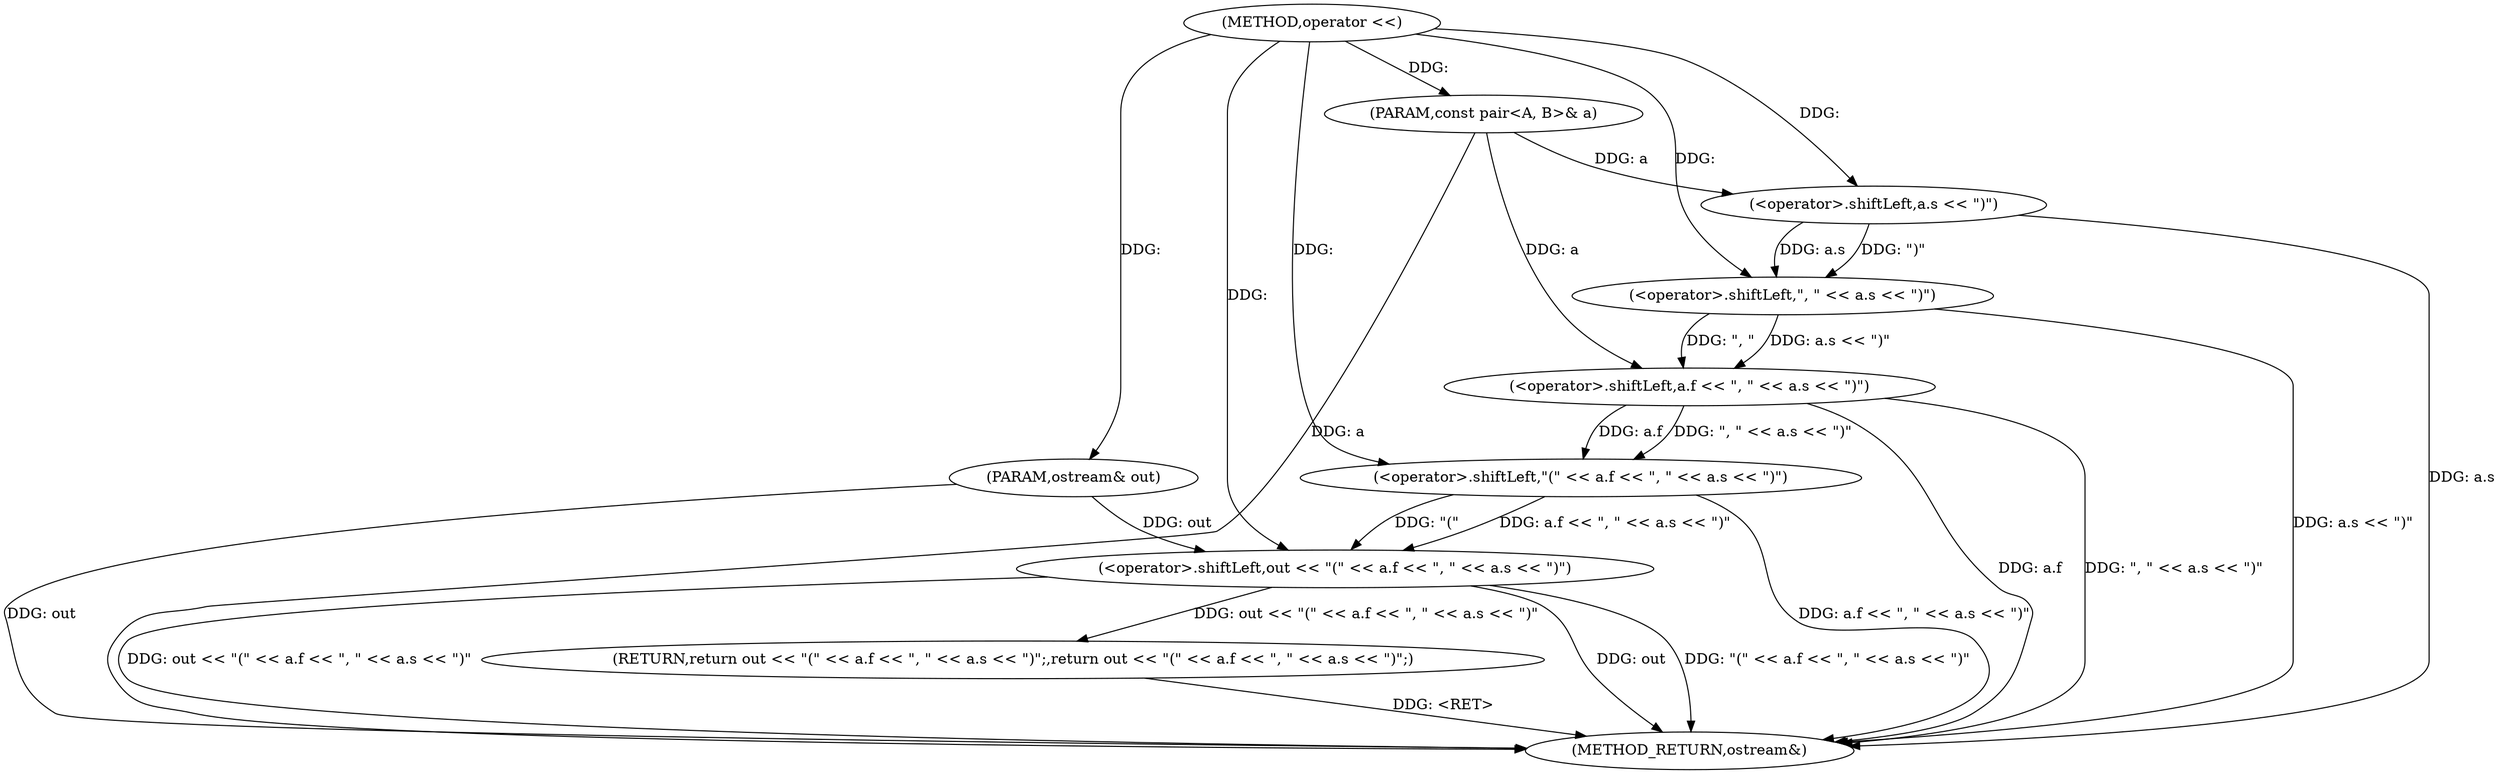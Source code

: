 digraph "operator <<" {  
"1000144" [label = "(METHOD,operator <<)" ]
"1000164" [label = "(METHOD_RETURN,ostream&)" ]
"1000145" [label = "(PARAM,ostream& out)" ]
"1000146" [label = "(PARAM,const pair<A, B>& a)" ]
"1000148" [label = "(RETURN,return out << \"(\" << a.f << \", \" << a.s << \")\";,return out << \"(\" << a.f << \", \" << a.s << \")\";)" ]
"1000149" [label = "(<operator>.shiftLeft,out << \"(\" << a.f << \", \" << a.s << \")\")" ]
"1000151" [label = "(<operator>.shiftLeft,\"(\" << a.f << \", \" << a.s << \")\")" ]
"1000153" [label = "(<operator>.shiftLeft,a.f << \", \" << a.s << \")\")" ]
"1000157" [label = "(<operator>.shiftLeft,\", \" << a.s << \")\")" ]
"1000159" [label = "(<operator>.shiftLeft,a.s << \")\")" ]
  "1000148" -> "1000164"  [ label = "DDG: <RET>"] 
  "1000145" -> "1000164"  [ label = "DDG: out"] 
  "1000146" -> "1000164"  [ label = "DDG: a"] 
  "1000149" -> "1000164"  [ label = "DDG: out"] 
  "1000153" -> "1000164"  [ label = "DDG: a.f"] 
  "1000159" -> "1000164"  [ label = "DDG: a.s"] 
  "1000157" -> "1000164"  [ label = "DDG: a.s << \")\""] 
  "1000153" -> "1000164"  [ label = "DDG: \", \" << a.s << \")\""] 
  "1000151" -> "1000164"  [ label = "DDG: a.f << \", \" << a.s << \")\""] 
  "1000149" -> "1000164"  [ label = "DDG: \"(\" << a.f << \", \" << a.s << \")\""] 
  "1000149" -> "1000164"  [ label = "DDG: out << \"(\" << a.f << \", \" << a.s << \")\""] 
  "1000144" -> "1000145"  [ label = "DDG: "] 
  "1000144" -> "1000146"  [ label = "DDG: "] 
  "1000149" -> "1000148"  [ label = "DDG: out << \"(\" << a.f << \", \" << a.s << \")\""] 
  "1000145" -> "1000149"  [ label = "DDG: out"] 
  "1000144" -> "1000149"  [ label = "DDG: "] 
  "1000151" -> "1000149"  [ label = "DDG: a.f << \", \" << a.s << \")\""] 
  "1000151" -> "1000149"  [ label = "DDG: \"(\""] 
  "1000144" -> "1000151"  [ label = "DDG: "] 
  "1000153" -> "1000151"  [ label = "DDG: a.f"] 
  "1000153" -> "1000151"  [ label = "DDG: \", \" << a.s << \")\""] 
  "1000146" -> "1000153"  [ label = "DDG: a"] 
  "1000157" -> "1000153"  [ label = "DDG: a.s << \")\""] 
  "1000157" -> "1000153"  [ label = "DDG: \", \""] 
  "1000144" -> "1000157"  [ label = "DDG: "] 
  "1000159" -> "1000157"  [ label = "DDG: \")\""] 
  "1000159" -> "1000157"  [ label = "DDG: a.s"] 
  "1000146" -> "1000159"  [ label = "DDG: a"] 
  "1000144" -> "1000159"  [ label = "DDG: "] 
}

